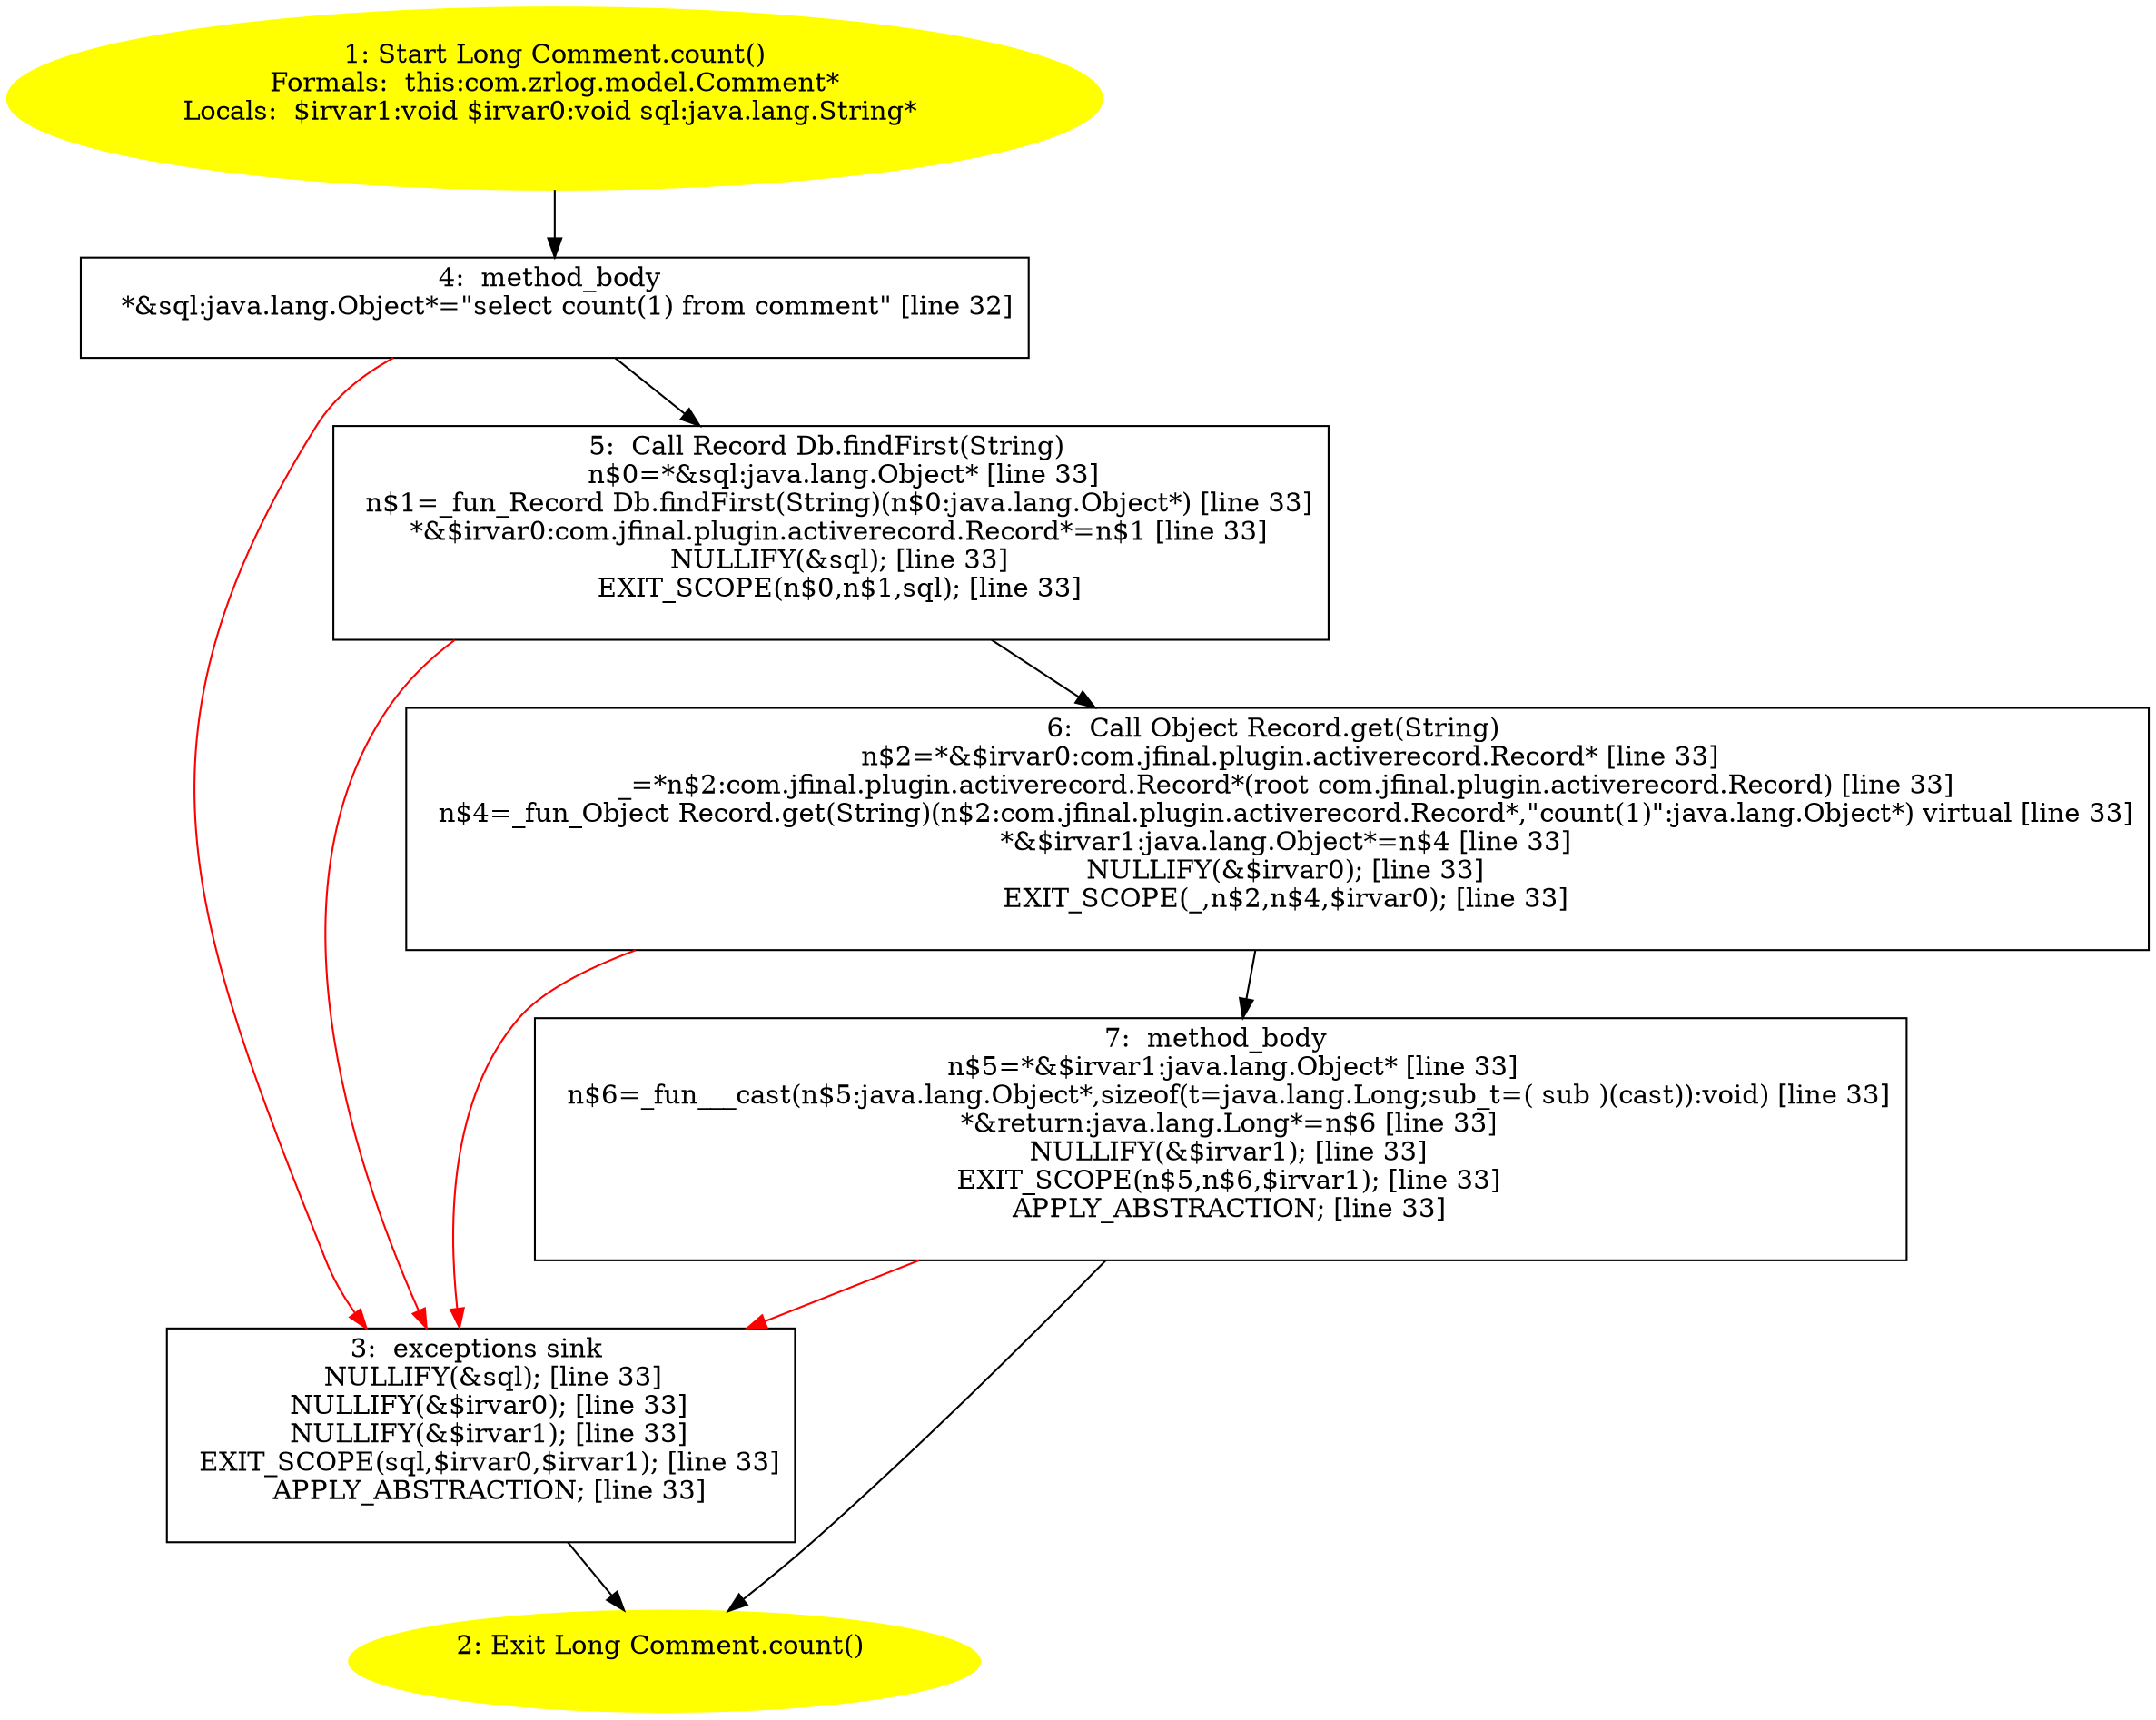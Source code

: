 /* @generated */
digraph cfg {
"com.zrlog.model.Comment.count():java.lang.Long.80d9245061bde4226a625e1a627d6835_1" [label="1: Start Long Comment.count()\nFormals:  this:com.zrlog.model.Comment*\nLocals:  $irvar1:void $irvar0:void sql:java.lang.String* \n  " color=yellow style=filled]
	

	 "com.zrlog.model.Comment.count():java.lang.Long.80d9245061bde4226a625e1a627d6835_1" -> "com.zrlog.model.Comment.count():java.lang.Long.80d9245061bde4226a625e1a627d6835_4" ;
"com.zrlog.model.Comment.count():java.lang.Long.80d9245061bde4226a625e1a627d6835_2" [label="2: Exit Long Comment.count() \n  " color=yellow style=filled]
	

"com.zrlog.model.Comment.count():java.lang.Long.80d9245061bde4226a625e1a627d6835_3" [label="3:  exceptions sink \n   NULLIFY(&sql); [line 33]\n  NULLIFY(&$irvar0); [line 33]\n  NULLIFY(&$irvar1); [line 33]\n  EXIT_SCOPE(sql,$irvar0,$irvar1); [line 33]\n  APPLY_ABSTRACTION; [line 33]\n " shape="box"]
	

	 "com.zrlog.model.Comment.count():java.lang.Long.80d9245061bde4226a625e1a627d6835_3" -> "com.zrlog.model.Comment.count():java.lang.Long.80d9245061bde4226a625e1a627d6835_2" ;
"com.zrlog.model.Comment.count():java.lang.Long.80d9245061bde4226a625e1a627d6835_4" [label="4:  method_body \n   *&sql:java.lang.Object*=\"select count(1) from comment\" [line 32]\n " shape="box"]
	

	 "com.zrlog.model.Comment.count():java.lang.Long.80d9245061bde4226a625e1a627d6835_4" -> "com.zrlog.model.Comment.count():java.lang.Long.80d9245061bde4226a625e1a627d6835_5" ;
	 "com.zrlog.model.Comment.count():java.lang.Long.80d9245061bde4226a625e1a627d6835_4" -> "com.zrlog.model.Comment.count():java.lang.Long.80d9245061bde4226a625e1a627d6835_3" [color="red" ];
"com.zrlog.model.Comment.count():java.lang.Long.80d9245061bde4226a625e1a627d6835_5" [label="5:  Call Record Db.findFirst(String) \n   n$0=*&sql:java.lang.Object* [line 33]\n  n$1=_fun_Record Db.findFirst(String)(n$0:java.lang.Object*) [line 33]\n  *&$irvar0:com.jfinal.plugin.activerecord.Record*=n$1 [line 33]\n  NULLIFY(&sql); [line 33]\n  EXIT_SCOPE(n$0,n$1,sql); [line 33]\n " shape="box"]
	

	 "com.zrlog.model.Comment.count():java.lang.Long.80d9245061bde4226a625e1a627d6835_5" -> "com.zrlog.model.Comment.count():java.lang.Long.80d9245061bde4226a625e1a627d6835_6" ;
	 "com.zrlog.model.Comment.count():java.lang.Long.80d9245061bde4226a625e1a627d6835_5" -> "com.zrlog.model.Comment.count():java.lang.Long.80d9245061bde4226a625e1a627d6835_3" [color="red" ];
"com.zrlog.model.Comment.count():java.lang.Long.80d9245061bde4226a625e1a627d6835_6" [label="6:  Call Object Record.get(String) \n   n$2=*&$irvar0:com.jfinal.plugin.activerecord.Record* [line 33]\n  _=*n$2:com.jfinal.plugin.activerecord.Record*(root com.jfinal.plugin.activerecord.Record) [line 33]\n  n$4=_fun_Object Record.get(String)(n$2:com.jfinal.plugin.activerecord.Record*,\"count(1)\":java.lang.Object*) virtual [line 33]\n  *&$irvar1:java.lang.Object*=n$4 [line 33]\n  NULLIFY(&$irvar0); [line 33]\n  EXIT_SCOPE(_,n$2,n$4,$irvar0); [line 33]\n " shape="box"]
	

	 "com.zrlog.model.Comment.count():java.lang.Long.80d9245061bde4226a625e1a627d6835_6" -> "com.zrlog.model.Comment.count():java.lang.Long.80d9245061bde4226a625e1a627d6835_7" ;
	 "com.zrlog.model.Comment.count():java.lang.Long.80d9245061bde4226a625e1a627d6835_6" -> "com.zrlog.model.Comment.count():java.lang.Long.80d9245061bde4226a625e1a627d6835_3" [color="red" ];
"com.zrlog.model.Comment.count():java.lang.Long.80d9245061bde4226a625e1a627d6835_7" [label="7:  method_body \n   n$5=*&$irvar1:java.lang.Object* [line 33]\n  n$6=_fun___cast(n$5:java.lang.Object*,sizeof(t=java.lang.Long;sub_t=( sub )(cast)):void) [line 33]\n  *&return:java.lang.Long*=n$6 [line 33]\n  NULLIFY(&$irvar1); [line 33]\n  EXIT_SCOPE(n$5,n$6,$irvar1); [line 33]\n  APPLY_ABSTRACTION; [line 33]\n " shape="box"]
	

	 "com.zrlog.model.Comment.count():java.lang.Long.80d9245061bde4226a625e1a627d6835_7" -> "com.zrlog.model.Comment.count():java.lang.Long.80d9245061bde4226a625e1a627d6835_2" ;
	 "com.zrlog.model.Comment.count():java.lang.Long.80d9245061bde4226a625e1a627d6835_7" -> "com.zrlog.model.Comment.count():java.lang.Long.80d9245061bde4226a625e1a627d6835_3" [color="red" ];
}
